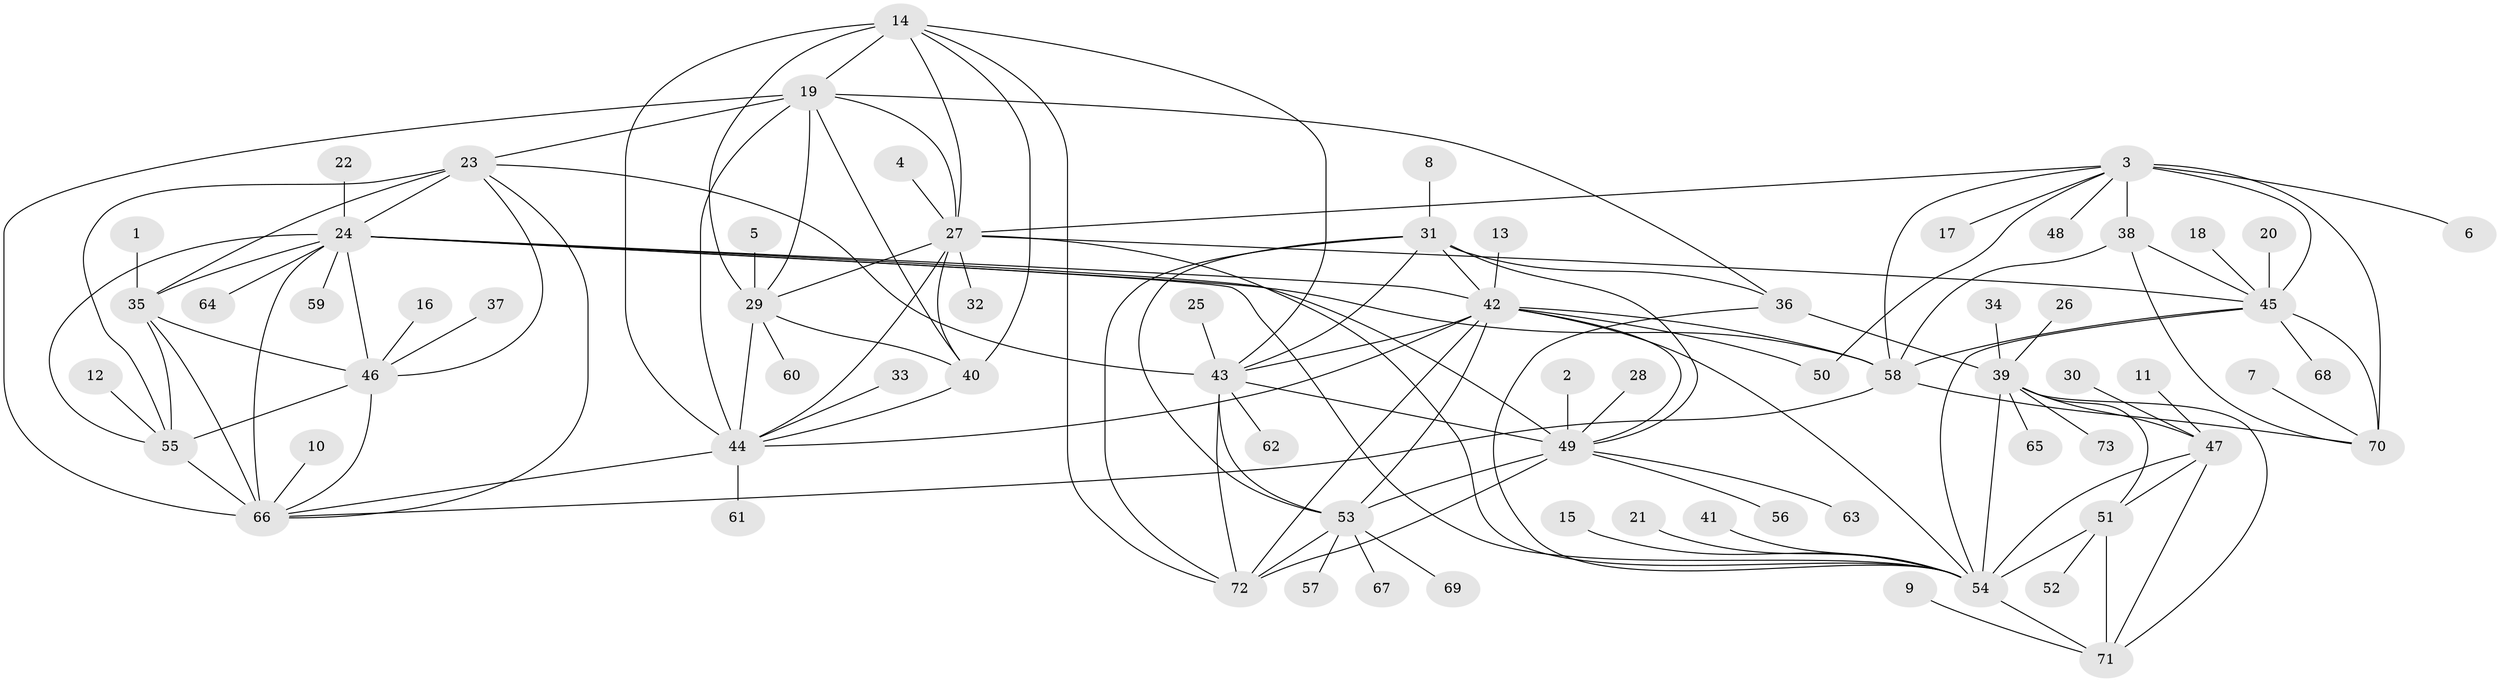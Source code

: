 // original degree distribution, {8: 0.04794520547945205, 9: 0.07534246575342465, 13: 0.00684931506849315, 7: 0.0273972602739726, 12: 0.02054794520547945, 10: 0.0273972602739726, 11: 0.0273972602739726, 14: 0.00684931506849315, 2: 0.15753424657534246, 1: 0.5616438356164384, 3: 0.0273972602739726, 4: 0.0136986301369863}
// Generated by graph-tools (version 1.1) at 2025/26/03/09/25 03:26:34]
// undirected, 73 vertices, 132 edges
graph export_dot {
graph [start="1"]
  node [color=gray90,style=filled];
  1;
  2;
  3;
  4;
  5;
  6;
  7;
  8;
  9;
  10;
  11;
  12;
  13;
  14;
  15;
  16;
  17;
  18;
  19;
  20;
  21;
  22;
  23;
  24;
  25;
  26;
  27;
  28;
  29;
  30;
  31;
  32;
  33;
  34;
  35;
  36;
  37;
  38;
  39;
  40;
  41;
  42;
  43;
  44;
  45;
  46;
  47;
  48;
  49;
  50;
  51;
  52;
  53;
  54;
  55;
  56;
  57;
  58;
  59;
  60;
  61;
  62;
  63;
  64;
  65;
  66;
  67;
  68;
  69;
  70;
  71;
  72;
  73;
  1 -- 35 [weight=1.0];
  2 -- 49 [weight=1.0];
  3 -- 6 [weight=1.0];
  3 -- 17 [weight=1.0];
  3 -- 27 [weight=1.0];
  3 -- 38 [weight=3.0];
  3 -- 45 [weight=3.0];
  3 -- 48 [weight=1.0];
  3 -- 50 [weight=1.0];
  3 -- 58 [weight=3.0];
  3 -- 70 [weight=3.0];
  4 -- 27 [weight=1.0];
  5 -- 29 [weight=1.0];
  7 -- 70 [weight=1.0];
  8 -- 31 [weight=1.0];
  9 -- 71 [weight=1.0];
  10 -- 66 [weight=1.0];
  11 -- 47 [weight=1.0];
  12 -- 55 [weight=1.0];
  13 -- 42 [weight=1.0];
  14 -- 19 [weight=1.0];
  14 -- 27 [weight=1.0];
  14 -- 29 [weight=1.0];
  14 -- 40 [weight=1.0];
  14 -- 43 [weight=1.0];
  14 -- 44 [weight=2.0];
  14 -- 72 [weight=1.0];
  15 -- 54 [weight=1.0];
  16 -- 46 [weight=1.0];
  18 -- 45 [weight=1.0];
  19 -- 23 [weight=1.0];
  19 -- 27 [weight=1.0];
  19 -- 29 [weight=1.0];
  19 -- 36 [weight=1.0];
  19 -- 40 [weight=1.0];
  19 -- 44 [weight=2.0];
  19 -- 66 [weight=1.0];
  20 -- 45 [weight=1.0];
  21 -- 54 [weight=1.0];
  22 -- 24 [weight=1.0];
  23 -- 24 [weight=1.0];
  23 -- 35 [weight=1.0];
  23 -- 43 [weight=1.0];
  23 -- 46 [weight=1.0];
  23 -- 55 [weight=2.0];
  23 -- 66 [weight=1.0];
  24 -- 35 [weight=1.0];
  24 -- 42 [weight=1.0];
  24 -- 46 [weight=1.0];
  24 -- 49 [weight=1.0];
  24 -- 54 [weight=1.0];
  24 -- 55 [weight=2.0];
  24 -- 58 [weight=1.0];
  24 -- 59 [weight=1.0];
  24 -- 64 [weight=1.0];
  24 -- 66 [weight=1.0];
  25 -- 43 [weight=1.0];
  26 -- 39 [weight=1.0];
  27 -- 29 [weight=1.0];
  27 -- 32 [weight=1.0];
  27 -- 40 [weight=1.0];
  27 -- 44 [weight=2.0];
  27 -- 45 [weight=1.0];
  27 -- 54 [weight=1.0];
  28 -- 49 [weight=1.0];
  29 -- 40 [weight=1.0];
  29 -- 44 [weight=2.0];
  29 -- 60 [weight=1.0];
  30 -- 47 [weight=1.0];
  31 -- 36 [weight=1.0];
  31 -- 42 [weight=1.0];
  31 -- 43 [weight=1.0];
  31 -- 49 [weight=1.0];
  31 -- 53 [weight=1.0];
  31 -- 72 [weight=2.0];
  33 -- 44 [weight=1.0];
  34 -- 39 [weight=1.0];
  35 -- 46 [weight=1.0];
  35 -- 55 [weight=2.0];
  35 -- 66 [weight=1.0];
  36 -- 39 [weight=1.0];
  36 -- 54 [weight=1.0];
  37 -- 46 [weight=1.0];
  38 -- 45 [weight=1.0];
  38 -- 58 [weight=1.0];
  38 -- 70 [weight=1.0];
  39 -- 47 [weight=1.0];
  39 -- 51 [weight=1.0];
  39 -- 54 [weight=2.0];
  39 -- 65 [weight=1.0];
  39 -- 71 [weight=2.0];
  39 -- 73 [weight=1.0];
  40 -- 44 [weight=2.0];
  41 -- 54 [weight=1.0];
  42 -- 43 [weight=1.0];
  42 -- 44 [weight=1.0];
  42 -- 49 [weight=1.0];
  42 -- 50 [weight=1.0];
  42 -- 53 [weight=1.0];
  42 -- 54 [weight=1.0];
  42 -- 58 [weight=1.0];
  42 -- 72 [weight=2.0];
  43 -- 49 [weight=1.0];
  43 -- 53 [weight=1.0];
  43 -- 62 [weight=1.0];
  43 -- 72 [weight=2.0];
  44 -- 61 [weight=1.0];
  44 -- 66 [weight=1.0];
  45 -- 54 [weight=1.0];
  45 -- 58 [weight=1.0];
  45 -- 68 [weight=1.0];
  45 -- 70 [weight=1.0];
  46 -- 55 [weight=2.0];
  46 -- 66 [weight=1.0];
  47 -- 51 [weight=1.0];
  47 -- 54 [weight=2.0];
  47 -- 71 [weight=2.0];
  49 -- 53 [weight=1.0];
  49 -- 56 [weight=1.0];
  49 -- 63 [weight=1.0];
  49 -- 72 [weight=2.0];
  51 -- 52 [weight=1.0];
  51 -- 54 [weight=2.0];
  51 -- 71 [weight=2.0];
  53 -- 57 [weight=1.0];
  53 -- 67 [weight=1.0];
  53 -- 69 [weight=1.0];
  53 -- 72 [weight=2.0];
  54 -- 71 [weight=4.0];
  55 -- 66 [weight=3.0];
  58 -- 66 [weight=1.0];
  58 -- 70 [weight=1.0];
}
